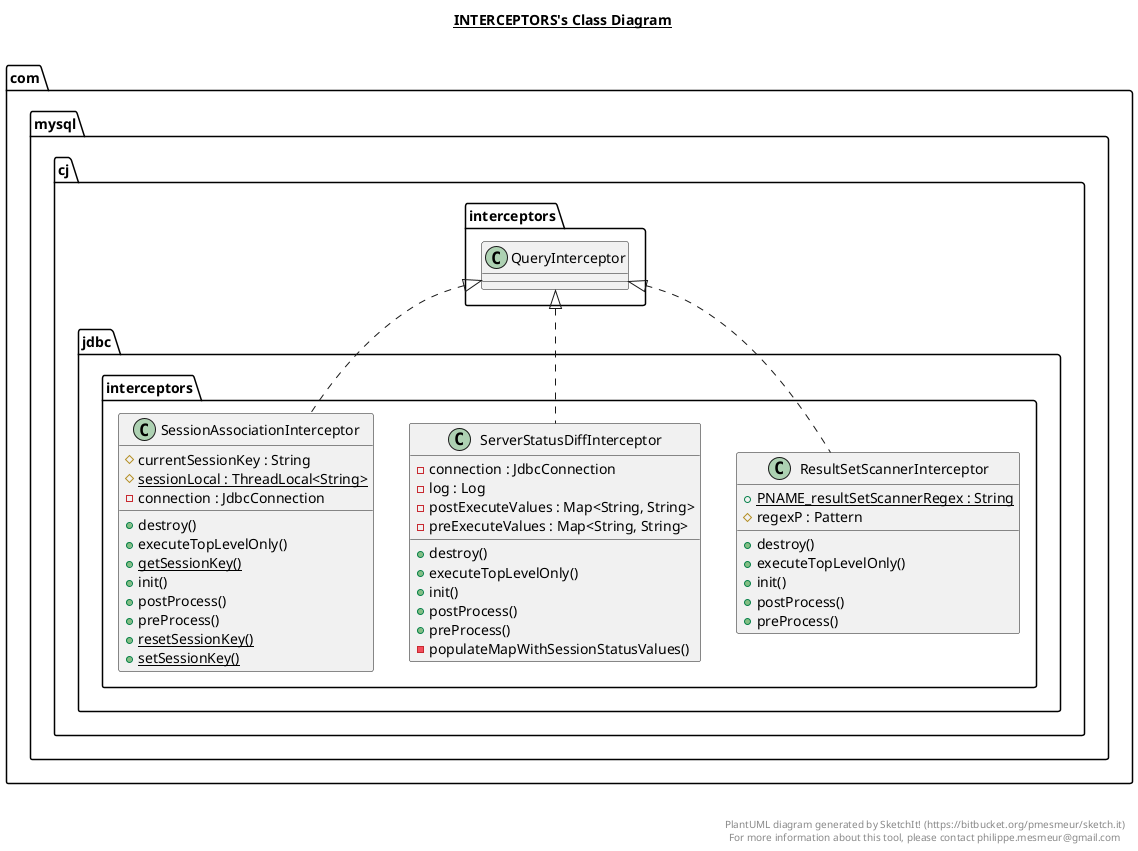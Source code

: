 @startuml

title __INTERCEPTORS's Class Diagram__\n

  namespace com.mysql.cj {
    namespace jdbc {
      namespace interceptors {
        class com.mysql.cj.jdbc.interceptors.ResultSetScannerInterceptor {
            {static} + PNAME_resultSetScannerRegex : String
            # regexP : Pattern
            + destroy()
            + executeTopLevelOnly()
            + init()
            + postProcess()
            + preProcess()
        }
      }
    }
  }
  

  namespace com.mysql.cj {
    namespace jdbc {
      namespace interceptors {
        class com.mysql.cj.jdbc.interceptors.ServerStatusDiffInterceptor {
            - connection : JdbcConnection
            - log : Log
            - postExecuteValues : Map<String, String>
            - preExecuteValues : Map<String, String>
            + destroy()
            + executeTopLevelOnly()
            + init()
            + postProcess()
            + preProcess()
            - populateMapWithSessionStatusValues()
        }
      }
    }
  }
  

  namespace com.mysql.cj {
    namespace jdbc {
      namespace interceptors {
        class com.mysql.cj.jdbc.interceptors.SessionAssociationInterceptor {
            # currentSessionKey : String
            {static} # sessionLocal : ThreadLocal<String>
            - connection : JdbcConnection
            + destroy()
            + executeTopLevelOnly()
            {static} + getSessionKey()
            + init()
            + postProcess()
            + preProcess()
            {static} + resetSessionKey()
            {static} + setSessionKey()
        }
      }
    }
  }
  

  com.mysql.cj.jdbc.interceptors.ResultSetScannerInterceptor .up.|> com.mysql.cj.interceptors.QueryInterceptor
  com.mysql.cj.jdbc.interceptors.ServerStatusDiffInterceptor .up.|> com.mysql.cj.interceptors.QueryInterceptor
  com.mysql.cj.jdbc.interceptors.SessionAssociationInterceptor .up.|> com.mysql.cj.interceptors.QueryInterceptor


right footer


PlantUML diagram generated by SketchIt! (https://bitbucket.org/pmesmeur/sketch.it)
For more information about this tool, please contact philippe.mesmeur@gmail.com
endfooter

@enduml
